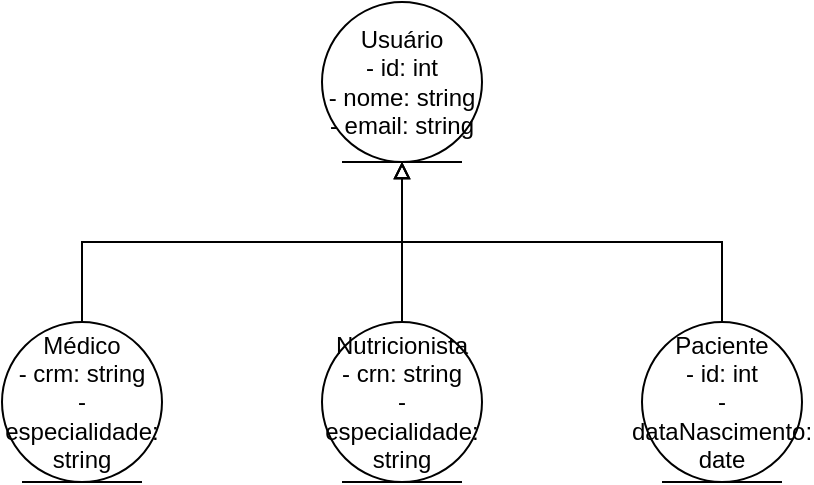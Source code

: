 <mxfile version="27.1.6">
  <diagram name="Página-1" id="b-eg1-FrF9y84uEL_RRn">
    <mxGraphModel dx="567" dy="567" grid="1" gridSize="10" guides="1" tooltips="1" connect="1" arrows="1" fold="1" page="1" pageScale="1" pageWidth="827" pageHeight="1169" math="0" shadow="0" adaptiveColors="none">
      <root>
        <mxCell id="0" />
        <mxCell id="1" parent="0" />
        <mxCell id="1Na_u8QP2jS8yMY4hHAe-1" value="Usuário&#10;- id: int&#10;- nome: string&#10;- email: string" style="ellipse;shape=umlEntity;whiteSpace=wrap;html=1;" vertex="1" parent="1">
          <mxGeometry x="440" y="160" width="80" height="80" as="geometry" />
        </mxCell>
        <mxCell id="1Na_u8QP2jS8yMY4hHAe-7" style="edgeStyle=orthogonalEdgeStyle;rounded=0;orthogonalLoop=1;jettySize=auto;html=1;entryX=0.5;entryY=1;entryDx=0;entryDy=0;exitX=0.5;exitY=0;exitDx=0;exitDy=0;endArrow=block;endFill=0;" edge="1" parent="1" source="1Na_u8QP2jS8yMY4hHAe-2" target="1Na_u8QP2jS8yMY4hHAe-1">
          <mxGeometry relative="1" as="geometry" />
        </mxCell>
        <mxCell id="1Na_u8QP2jS8yMY4hHAe-2" value="Médico&#10;- crm: string&#10;- especialidade: string" style="ellipse;shape=umlEntity;whiteSpace=wrap;html=1;" vertex="1" parent="1">
          <mxGeometry x="280" y="320" width="80" height="80" as="geometry" />
        </mxCell>
        <mxCell id="1Na_u8QP2jS8yMY4hHAe-8" style="edgeStyle=orthogonalEdgeStyle;rounded=0;orthogonalLoop=1;jettySize=auto;html=1;endArrow=block;endFill=0;" edge="1" parent="1" source="1Na_u8QP2jS8yMY4hHAe-3" target="1Na_u8QP2jS8yMY4hHAe-1">
          <mxGeometry relative="1" as="geometry" />
        </mxCell>
        <mxCell id="1Na_u8QP2jS8yMY4hHAe-3" value="Nutricionista&#10;- crn: string&#10;- especialidade: string" style="ellipse;shape=umlEntity;whiteSpace=wrap;html=1;" vertex="1" parent="1">
          <mxGeometry x="440" y="320" width="80" height="80" as="geometry" />
        </mxCell>
        <mxCell id="1Na_u8QP2jS8yMY4hHAe-6" style="edgeStyle=orthogonalEdgeStyle;rounded=0;orthogonalLoop=1;jettySize=auto;html=1;entryX=0.5;entryY=1;entryDx=0;entryDy=0;exitX=0.5;exitY=0;exitDx=0;exitDy=0;endArrow=block;endFill=0;" edge="1" parent="1" source="1Na_u8QP2jS8yMY4hHAe-4" target="1Na_u8QP2jS8yMY4hHAe-1">
          <mxGeometry relative="1" as="geometry">
            <mxPoint x="620" y="150.0" as="targetPoint" />
            <mxPoint x="740.0" y="269.941" as="sourcePoint" />
          </mxGeometry>
        </mxCell>
        <mxCell id="1Na_u8QP2jS8yMY4hHAe-4" value="Paciente&#10;- id: int&#10;- dataNascimento: date" style="ellipse;shape=umlEntity;whiteSpace=wrap;html=1;" vertex="1" parent="1">
          <mxGeometry x="600" y="320" width="80" height="80" as="geometry" />
        </mxCell>
      </root>
    </mxGraphModel>
  </diagram>
</mxfile>
